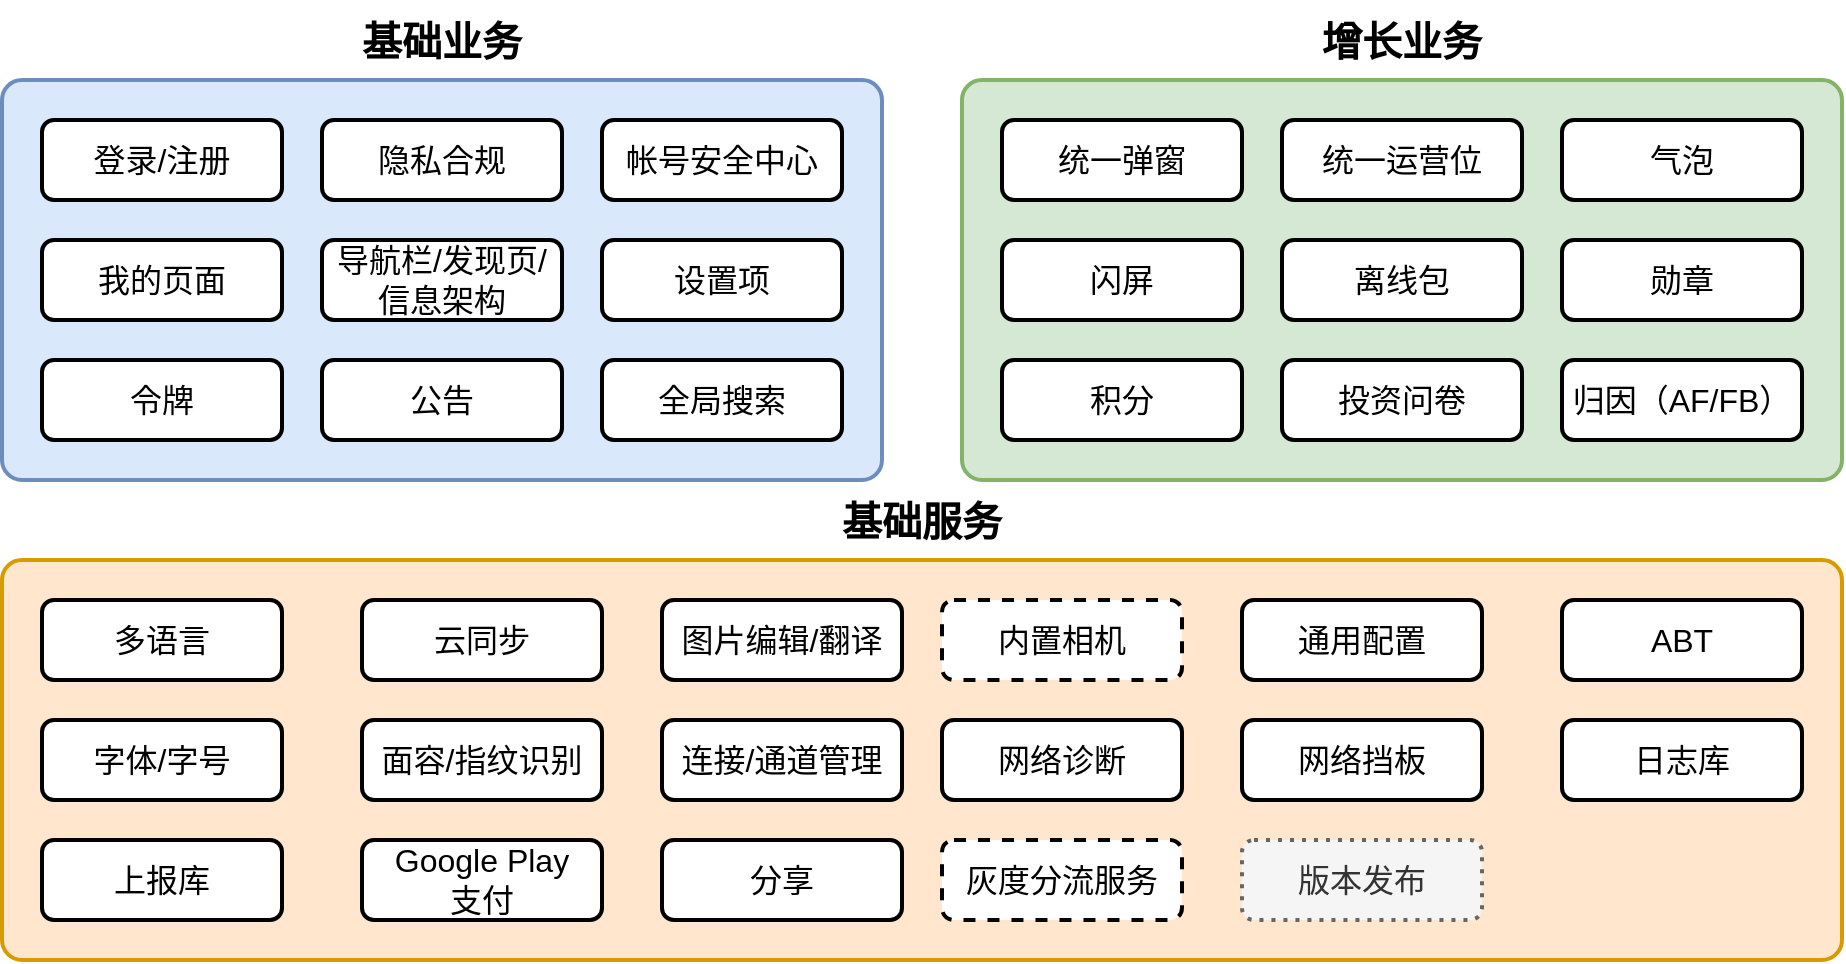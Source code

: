 <mxfile version="20.2.8" type="github"><diagram id="HUJ5GlLSGmglDcuOwnKY" name="第 1 页"><mxGraphModel dx="1354" dy="726" grid="1" gridSize="10" guides="1" tooltips="1" connect="1" arrows="1" fold="1" page="1" pageScale="1" pageWidth="827" pageHeight="1169" math="0" shadow="0"><root><mxCell id="0"/><mxCell id="1" parent="0"/><mxCell id="CIPPl6Qv1dEq4XgEuWxO-1" value="" style="rounded=1;whiteSpace=wrap;html=1;strokeWidth=2;fillColor=#dae8fc;strokeColor=#6c8ebf;arcSize=5;" vertex="1" parent="1"><mxGeometry x="40" y="120" width="440" height="200" as="geometry"/></mxCell><mxCell id="CIPPl6Qv1dEq4XgEuWxO-2" value="基础业务" style="text;html=1;strokeColor=none;fillColor=none;align=center;verticalAlign=middle;whiteSpace=wrap;rounded=0;strokeWidth=2;fontSize=20;fontStyle=1" vertex="1" parent="1"><mxGeometry x="140" y="80" width="240" height="40" as="geometry"/></mxCell><mxCell id="CIPPl6Qv1dEq4XgEuWxO-4" value="登录/注册" style="rounded=1;whiteSpace=wrap;html=1;strokeWidth=2;fontSize=16;" vertex="1" parent="1"><mxGeometry x="60" y="140" width="120" height="40" as="geometry"/></mxCell><mxCell id="CIPPl6Qv1dEq4XgEuWxO-5" value="隐私合规" style="rounded=1;whiteSpace=wrap;html=1;strokeWidth=2;fontSize=16;" vertex="1" parent="1"><mxGeometry x="200" y="140" width="120" height="40" as="geometry"/></mxCell><mxCell id="CIPPl6Qv1dEq4XgEuWxO-6" value="帐号安全中心" style="rounded=1;whiteSpace=wrap;html=1;strokeWidth=2;fontSize=16;" vertex="1" parent="1"><mxGeometry x="340" y="140" width="120" height="40" as="geometry"/></mxCell><mxCell id="CIPPl6Qv1dEq4XgEuWxO-7" value="我的页面" style="rounded=1;whiteSpace=wrap;html=1;strokeWidth=2;fontSize=16;" vertex="1" parent="1"><mxGeometry x="60" y="200" width="120" height="40" as="geometry"/></mxCell><mxCell id="CIPPl6Qv1dEq4XgEuWxO-8" value="导航栏/发现页/信息架构" style="rounded=1;whiteSpace=wrap;html=1;strokeWidth=2;fontSize=16;" vertex="1" parent="1"><mxGeometry x="200" y="200" width="120" height="40" as="geometry"/></mxCell><mxCell id="CIPPl6Qv1dEq4XgEuWxO-9" value="设置项" style="rounded=1;whiteSpace=wrap;html=1;strokeWidth=2;fontSize=16;" vertex="1" parent="1"><mxGeometry x="340" y="200" width="120" height="40" as="geometry"/></mxCell><mxCell id="CIPPl6Qv1dEq4XgEuWxO-10" value="令牌" style="rounded=1;whiteSpace=wrap;html=1;strokeWidth=2;fontSize=16;" vertex="1" parent="1"><mxGeometry x="60" y="260" width="120" height="40" as="geometry"/></mxCell><mxCell id="CIPPl6Qv1dEq4XgEuWxO-12" value="公告" style="rounded=1;whiteSpace=wrap;html=1;strokeWidth=2;fontSize=16;" vertex="1" parent="1"><mxGeometry x="200" y="260" width="120" height="40" as="geometry"/></mxCell><mxCell id="CIPPl6Qv1dEq4XgEuWxO-14" value="" style="rounded=1;whiteSpace=wrap;html=1;strokeWidth=2;fillColor=#d5e8d4;strokeColor=#82b366;arcSize=5;" vertex="1" parent="1"><mxGeometry x="520" y="120" width="440" height="200" as="geometry"/></mxCell><mxCell id="CIPPl6Qv1dEq4XgEuWxO-15" value="增长业务" style="text;html=1;strokeColor=none;fillColor=none;align=center;verticalAlign=middle;whiteSpace=wrap;rounded=0;strokeWidth=2;fontSize=20;fontStyle=1" vertex="1" parent="1"><mxGeometry x="620" y="80" width="240" height="40" as="geometry"/></mxCell><mxCell id="CIPPl6Qv1dEq4XgEuWxO-16" value="统一弹窗" style="rounded=1;whiteSpace=wrap;html=1;strokeWidth=2;fontSize=16;" vertex="1" parent="1"><mxGeometry x="540" y="140" width="120" height="40" as="geometry"/></mxCell><mxCell id="CIPPl6Qv1dEq4XgEuWxO-17" value="统一运营位" style="rounded=1;whiteSpace=wrap;html=1;strokeWidth=2;fontSize=16;" vertex="1" parent="1"><mxGeometry x="680" y="140" width="120" height="40" as="geometry"/></mxCell><mxCell id="CIPPl6Qv1dEq4XgEuWxO-18" value="气泡" style="rounded=1;whiteSpace=wrap;html=1;strokeWidth=2;fontSize=16;" vertex="1" parent="1"><mxGeometry x="820" y="140" width="120" height="40" as="geometry"/></mxCell><mxCell id="CIPPl6Qv1dEq4XgEuWxO-19" value="闪屏" style="rounded=1;whiteSpace=wrap;html=1;strokeWidth=2;fontSize=16;" vertex="1" parent="1"><mxGeometry x="540" y="200" width="120" height="40" as="geometry"/></mxCell><mxCell id="CIPPl6Qv1dEq4XgEuWxO-20" value="离线包" style="rounded=1;whiteSpace=wrap;html=1;strokeWidth=2;fontSize=16;" vertex="1" parent="1"><mxGeometry x="680" y="200" width="120" height="40" as="geometry"/></mxCell><mxCell id="CIPPl6Qv1dEq4XgEuWxO-21" value="勋章" style="rounded=1;whiteSpace=wrap;html=1;strokeWidth=2;fontSize=16;" vertex="1" parent="1"><mxGeometry x="820" y="200" width="120" height="40" as="geometry"/></mxCell><mxCell id="CIPPl6Qv1dEq4XgEuWxO-22" value="积分" style="rounded=1;whiteSpace=wrap;html=1;strokeWidth=2;fontSize=16;" vertex="1" parent="1"><mxGeometry x="540" y="260" width="120" height="40" as="geometry"/></mxCell><mxCell id="CIPPl6Qv1dEq4XgEuWxO-23" value="投资问卷" style="rounded=1;whiteSpace=wrap;html=1;strokeWidth=2;fontSize=16;" vertex="1" parent="1"><mxGeometry x="680" y="260" width="120" height="40" as="geometry"/></mxCell><mxCell id="CIPPl6Qv1dEq4XgEuWxO-24" value="归因（AF/FB）" style="rounded=1;whiteSpace=wrap;html=1;strokeWidth=2;fontSize=16;" vertex="1" parent="1"><mxGeometry x="820" y="260" width="120" height="40" as="geometry"/></mxCell><mxCell id="CIPPl6Qv1dEq4XgEuWxO-25" value="" style="rounded=1;whiteSpace=wrap;html=1;strokeWidth=2;fillColor=#ffe6cc;strokeColor=#d79b00;arcSize=5;" vertex="1" parent="1"><mxGeometry x="40" y="360" width="920" height="200" as="geometry"/></mxCell><mxCell id="CIPPl6Qv1dEq4XgEuWxO-26" value="基础服务" style="text;html=1;strokeColor=none;fillColor=none;align=center;verticalAlign=middle;whiteSpace=wrap;rounded=0;strokeWidth=2;fontSize=20;fontStyle=1" vertex="1" parent="1"><mxGeometry x="380" y="320" width="240" height="40" as="geometry"/></mxCell><mxCell id="CIPPl6Qv1dEq4XgEuWxO-27" value="多语言" style="rounded=1;whiteSpace=wrap;html=1;strokeWidth=2;fontSize=16;" vertex="1" parent="1"><mxGeometry x="60" y="380" width="120" height="40" as="geometry"/></mxCell><mxCell id="CIPPl6Qv1dEq4XgEuWxO-28" value="云同步" style="rounded=1;whiteSpace=wrap;html=1;strokeWidth=2;fontSize=16;" vertex="1" parent="1"><mxGeometry x="220" y="380" width="120" height="40" as="geometry"/></mxCell><mxCell id="CIPPl6Qv1dEq4XgEuWxO-29" value="图片编辑/翻译" style="rounded=1;whiteSpace=wrap;html=1;strokeWidth=2;fontSize=16;" vertex="1" parent="1"><mxGeometry x="370" y="380" width="120" height="40" as="geometry"/></mxCell><mxCell id="CIPPl6Qv1dEq4XgEuWxO-30" value="内置相机" style="rounded=1;whiteSpace=wrap;html=1;strokeWidth=2;fontSize=16;dashed=1;" vertex="1" parent="1"><mxGeometry x="510" y="380" width="120" height="40" as="geometry"/></mxCell><mxCell id="CIPPl6Qv1dEq4XgEuWxO-31" value="通用配置" style="rounded=1;whiteSpace=wrap;html=1;strokeWidth=2;fontSize=16;" vertex="1" parent="1"><mxGeometry x="660" y="380" width="120" height="40" as="geometry"/></mxCell><mxCell id="CIPPl6Qv1dEq4XgEuWxO-32" value="ABT" style="rounded=1;whiteSpace=wrap;html=1;strokeWidth=2;fontSize=16;" vertex="1" parent="1"><mxGeometry x="820" y="380" width="120" height="40" as="geometry"/></mxCell><mxCell id="CIPPl6Qv1dEq4XgEuWxO-33" value="字体/字号" style="rounded=1;whiteSpace=wrap;html=1;strokeWidth=2;fontSize=16;" vertex="1" parent="1"><mxGeometry x="60" y="440" width="120" height="40" as="geometry"/></mxCell><mxCell id="CIPPl6Qv1dEq4XgEuWxO-34" value="全局搜索" style="rounded=1;whiteSpace=wrap;html=1;strokeWidth=2;fontSize=16;" vertex="1" parent="1"><mxGeometry x="340" y="260" width="120" height="40" as="geometry"/></mxCell><mxCell id="CIPPl6Qv1dEq4XgEuWxO-35" value="面容/指纹识别" style="rounded=1;whiteSpace=wrap;html=1;strokeWidth=2;fontSize=16;" vertex="1" parent="1"><mxGeometry x="220" y="440" width="120" height="40" as="geometry"/></mxCell><mxCell id="CIPPl6Qv1dEq4XgEuWxO-36" value="连接/通道管理" style="rounded=1;whiteSpace=wrap;html=1;strokeWidth=2;fontSize=16;" vertex="1" parent="1"><mxGeometry x="370" y="440" width="120" height="40" as="geometry"/></mxCell><mxCell id="CIPPl6Qv1dEq4XgEuWxO-37" value="网络诊断" style="rounded=1;whiteSpace=wrap;html=1;strokeWidth=2;fontSize=16;" vertex="1" parent="1"><mxGeometry x="510" y="440" width="120" height="40" as="geometry"/></mxCell><mxCell id="CIPPl6Qv1dEq4XgEuWxO-38" value="网络挡板" style="rounded=1;whiteSpace=wrap;html=1;strokeWidth=2;fontSize=16;" vertex="1" parent="1"><mxGeometry x="660" y="440" width="120" height="40" as="geometry"/></mxCell><mxCell id="CIPPl6Qv1dEq4XgEuWxO-39" value="日志库" style="rounded=1;whiteSpace=wrap;html=1;strokeWidth=2;fontSize=16;" vertex="1" parent="1"><mxGeometry x="820" y="440" width="120" height="40" as="geometry"/></mxCell><mxCell id="CIPPl6Qv1dEq4XgEuWxO-40" value="上报库" style="rounded=1;whiteSpace=wrap;html=1;strokeWidth=2;fontSize=16;" vertex="1" parent="1"><mxGeometry x="60" y="500" width="120" height="40" as="geometry"/></mxCell><mxCell id="CIPPl6Qv1dEq4XgEuWxO-41" value="Google Play&lt;br&gt;支付" style="rounded=1;whiteSpace=wrap;html=1;strokeWidth=2;fontSize=16;" vertex="1" parent="1"><mxGeometry x="220" y="500" width="120" height="40" as="geometry"/></mxCell><mxCell id="CIPPl6Qv1dEq4XgEuWxO-43" value="版本发布" style="rounded=1;whiteSpace=wrap;html=1;strokeWidth=2;fontSize=16;fillColor=#f5f5f5;strokeColor=#666666;sketch=0;fontColor=#333333;dashed=1;dashPattern=1 2;" vertex="1" parent="1"><mxGeometry x="660" y="500" width="120" height="40" as="geometry"/></mxCell><mxCell id="CIPPl6Qv1dEq4XgEuWxO-46" value="分享" style="rounded=1;whiteSpace=wrap;html=1;strokeWidth=2;fontSize=16;" vertex="1" parent="1"><mxGeometry x="370" y="500" width="120" height="40" as="geometry"/></mxCell><mxCell id="CIPPl6Qv1dEq4XgEuWxO-47" value="灰度分流服务" style="rounded=1;whiteSpace=wrap;html=1;strokeWidth=2;fontSize=16;dashed=1;" vertex="1" parent="1"><mxGeometry x="510" y="500" width="120" height="40" as="geometry"/></mxCell></root></mxGraphModel></diagram></mxfile>